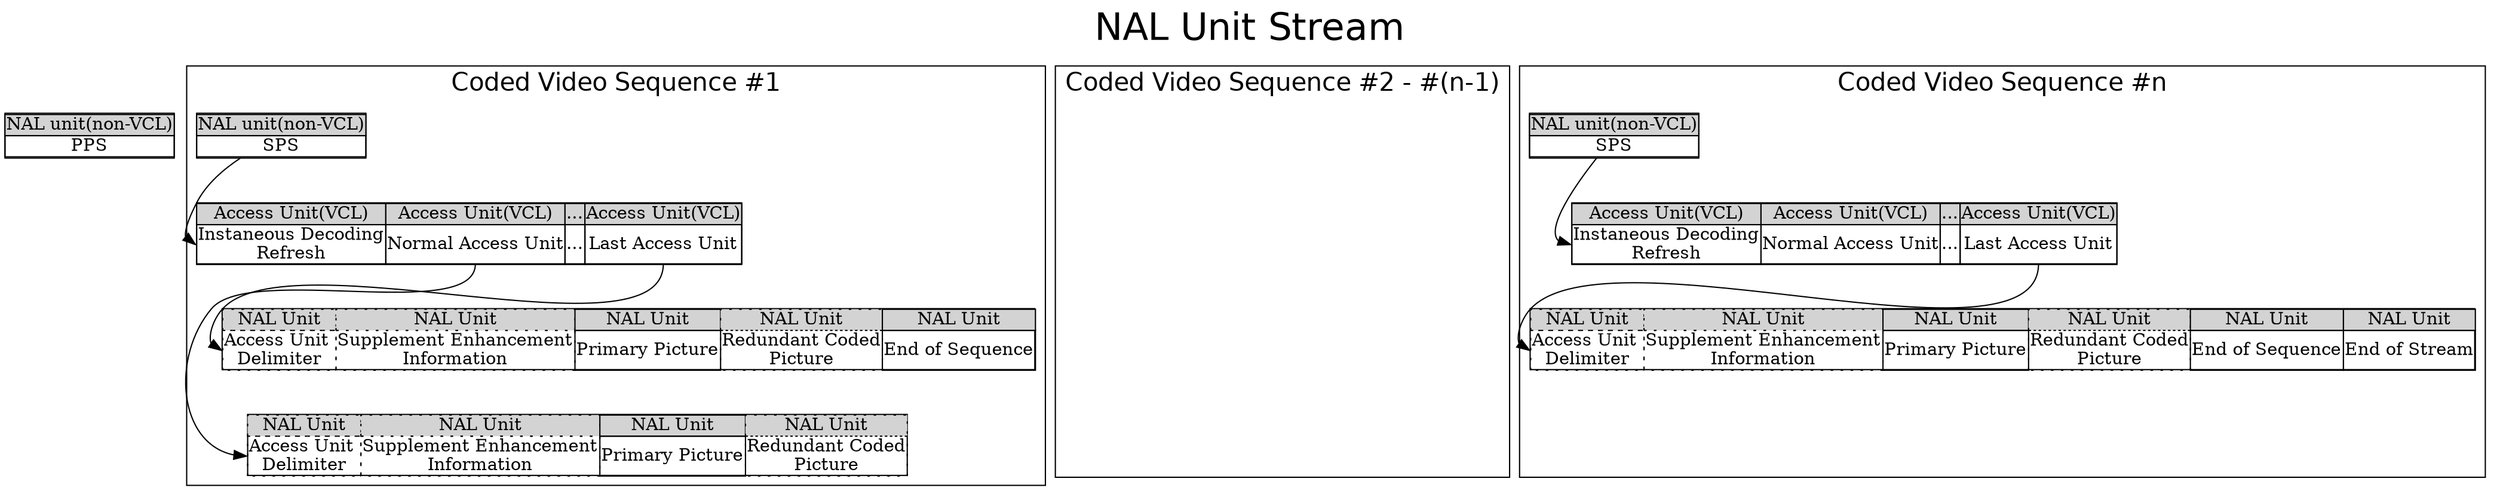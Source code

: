 digraph G
{
    graph[label="NAL Unit Stream" labelloc="t" fontname=helvetica fontsize=30];

    {
        /* NAL Unit */

        pps
        [
            shape=0, margin=0,
            label=<<table border="0" cellpadding="0" cellspacing="0">
                    <tr>
                        <td bgcolor="lightgrey" border="1">NAL unit(non-VCL)</td>
                    </tr>
                    <tr>
                        <td border="1">PPS</td>
                    </tr>
                  </table>>
        ];

        node
        [
            shape=0, margin=0,
            label=<<table border="0" cellpadding="0" cellspacing="0">
                    <tr>
                        <td bgcolor="lightgrey" border="1">NAL unit(non-VCL)</td>
                    </tr>
                    <tr>
                        <td border="1">SPS</td>
                    </tr>
                  </table>>
      ]
      sps_1;
      sps_i[style=invis];
      sps_n;
    }

    {
        /* Coded Video Sequence */

        node
        [
            shape=0, margin=0,
            label=<<table cellspacing="0" cellpadding="0" border="0">
                    <tr>
                        <td border="1" bgcolor="lightgrey">Access Unit(VCL)</td>
                        <td border="1" bgcolor="lightgrey">Access Unit(VCL)</td>
                        <td border="1" bgcolor="lightgrey">...</td>
                        <td border="1" bgcolor="lightgrey">Access Unit(VCL)</td>
                    </tr>
                    <tr>
                        <td border="1" port="idr">Instaneous Decoding<BR/>Refresh</td>
                        <td border="1" port="norm">Normal Access Unit</td>
                        <td border="1">...</td>
                        <td border="1" port="end">Last Access Unit</td>
                    </tr>
                   </table>>
        ]
        
        coded_video_sequence_1;
        coded_video_sequence_n;
    }

    {
        /* Access Unit */

        access_unit
        [
            shape=0, margin=0,
            label=<<table cellspacing="0" cellpadding="0" border="0">
                    <tr>
                        <td style="dotted" bgcolor="lightgrey" border="1">NAL Unit</td>
                        <td style="dotted" bgcolor="lightgrey" border="1">NAL Unit</td>
                        <td border="1" bgcolor="lightgrey" >NAL Unit</td>
                        <td style="dotted" bgcolor="lightgrey" border="1">NAL Unit</td>
                    </tr>
                    <tr>
                        <td style="dotted" border="1" port="delim">Access Unit <BR/>Delimiter</td>
                        <td style="dotted" border="1" port="sei">Supplement Enhancement<BR/>Information</td>
                        <td border="1" port="prim">Primary Picture</td>
                        <td style="dotted" border="1" port="redund">Redundant Coded<BR/>Picture</td>
                    </tr>
                  </table>>
        ];

        access_unit_eo_sequence
        [
            shape=0, margin=0,
            label=<<table cellspacing="0" cellpadding="0" border="0">
                    <tr>
                        <td style="dotted" bgcolor="lightgrey" border="1">NAL Unit</td>
                        <td style="dotted" bgcolor="lightgrey" border="1">NAL Unit</td>
                        <td border="1" bgcolor="lightgrey" >NAL Unit</td>
                        <td style="dotted" bgcolor="lightgrey" border="1">NAL Unit</td>
                        <td border="1" bgcolor="lightgrey" >NAL Unit</td>
                    </tr>
                    <tr>
                        <td style="dotted" border="1" port="delim">Access Unit <BR/>Delimiter</td>
                        <td style="dotted" border="1">Supplement Enhancement<BR/>Information</td>
                        <td border="1">Primary Picture</td>
                        <td style="dotted" border="1">Redundant Coded<BR/>Picture</td>
                        <td border="1" port="eoseq">End of Sequence</td>
                    </tr>
                  </table>>
        ];

        access_unit_eo_stream
        [
            shape=0, margin=0,
            label=<<table cellspacing="0" cellpadding="0" border="0">
                    <tr>
                        <td style="dotted"  bgcolor="lightgrey" border="1">NAL Unit</td>
                        <td style="dotted"  bgcolor="lightgrey" border="1">NAL Unit</td>
                        <td border="1" bgcolor="lightgrey" >NAL Unit</td>
                        <td style="dotted"  bgcolor="lightgrey" border="1">NAL Unit</td>
                        <td border="1" bgcolor="lightgrey" >NAL Unit</td>
                        <td border="1" bgcolor="lightgrey" >NAL Unit</td>
                    </tr>
                    <tr>
                        <td style="dotted" border="1" port="delim">Access Unit <BR/>Delimiter</td>
                        <td style="dotted" border="1">Supplement Enhancement<BR/>Information</td>
                        <td border="1">Primary Picture</td>
                        <td style="dotted" border="1">Redundant Coded<BR/>Picture</td>
                        <td border="1">End of Sequence</td>
                        <td border="1" port="eostream">End of Stream</td>
                    </tr>
                  </table>>
        ];
    }

    {
        /* Empty Node */
        node[style=invis];
        empty_node1;
        empty_node2;
        empty_node3;
        empty_node4;
    }

    subgraph cluster_coded_video_sequence_n
    {
        graph[fontsize=20];
        label="Coded Video Sequence #n";
        sps_n->coded_video_sequence_n:idr:w;
        coded_video_sequence_n:end->access_unit_eo_stream:delim:w;
        access_unit_eo_stream->empty_node4[style=invis];
    }

    subgraph cluster_coded_video_sequence_i
    {
        graph[fontsize=20];
        label="Coded Video Sequence #2 - #(n-1)";
        sps_i->empty_node1[style=invis]; 
        empty_node1->empty_node2[style=invis]; 
        empty_node2->empty_node3[style=invis]; 
    }

    subgraph cluster_coded_video_sequence_1
    {
        graph[fontsize=20];
        label="Coded Video Sequence #1";
        sps_1->coded_video_sequence_1:idr:w; 
        coded_video_sequence_1:norm -> access_unit:delim:w;
        coded_video_sequence_1:end -> access_unit_eo_sequence:delim:w;
        access_unit_eo_sequence->access_unit[style=invis]
    }
}
